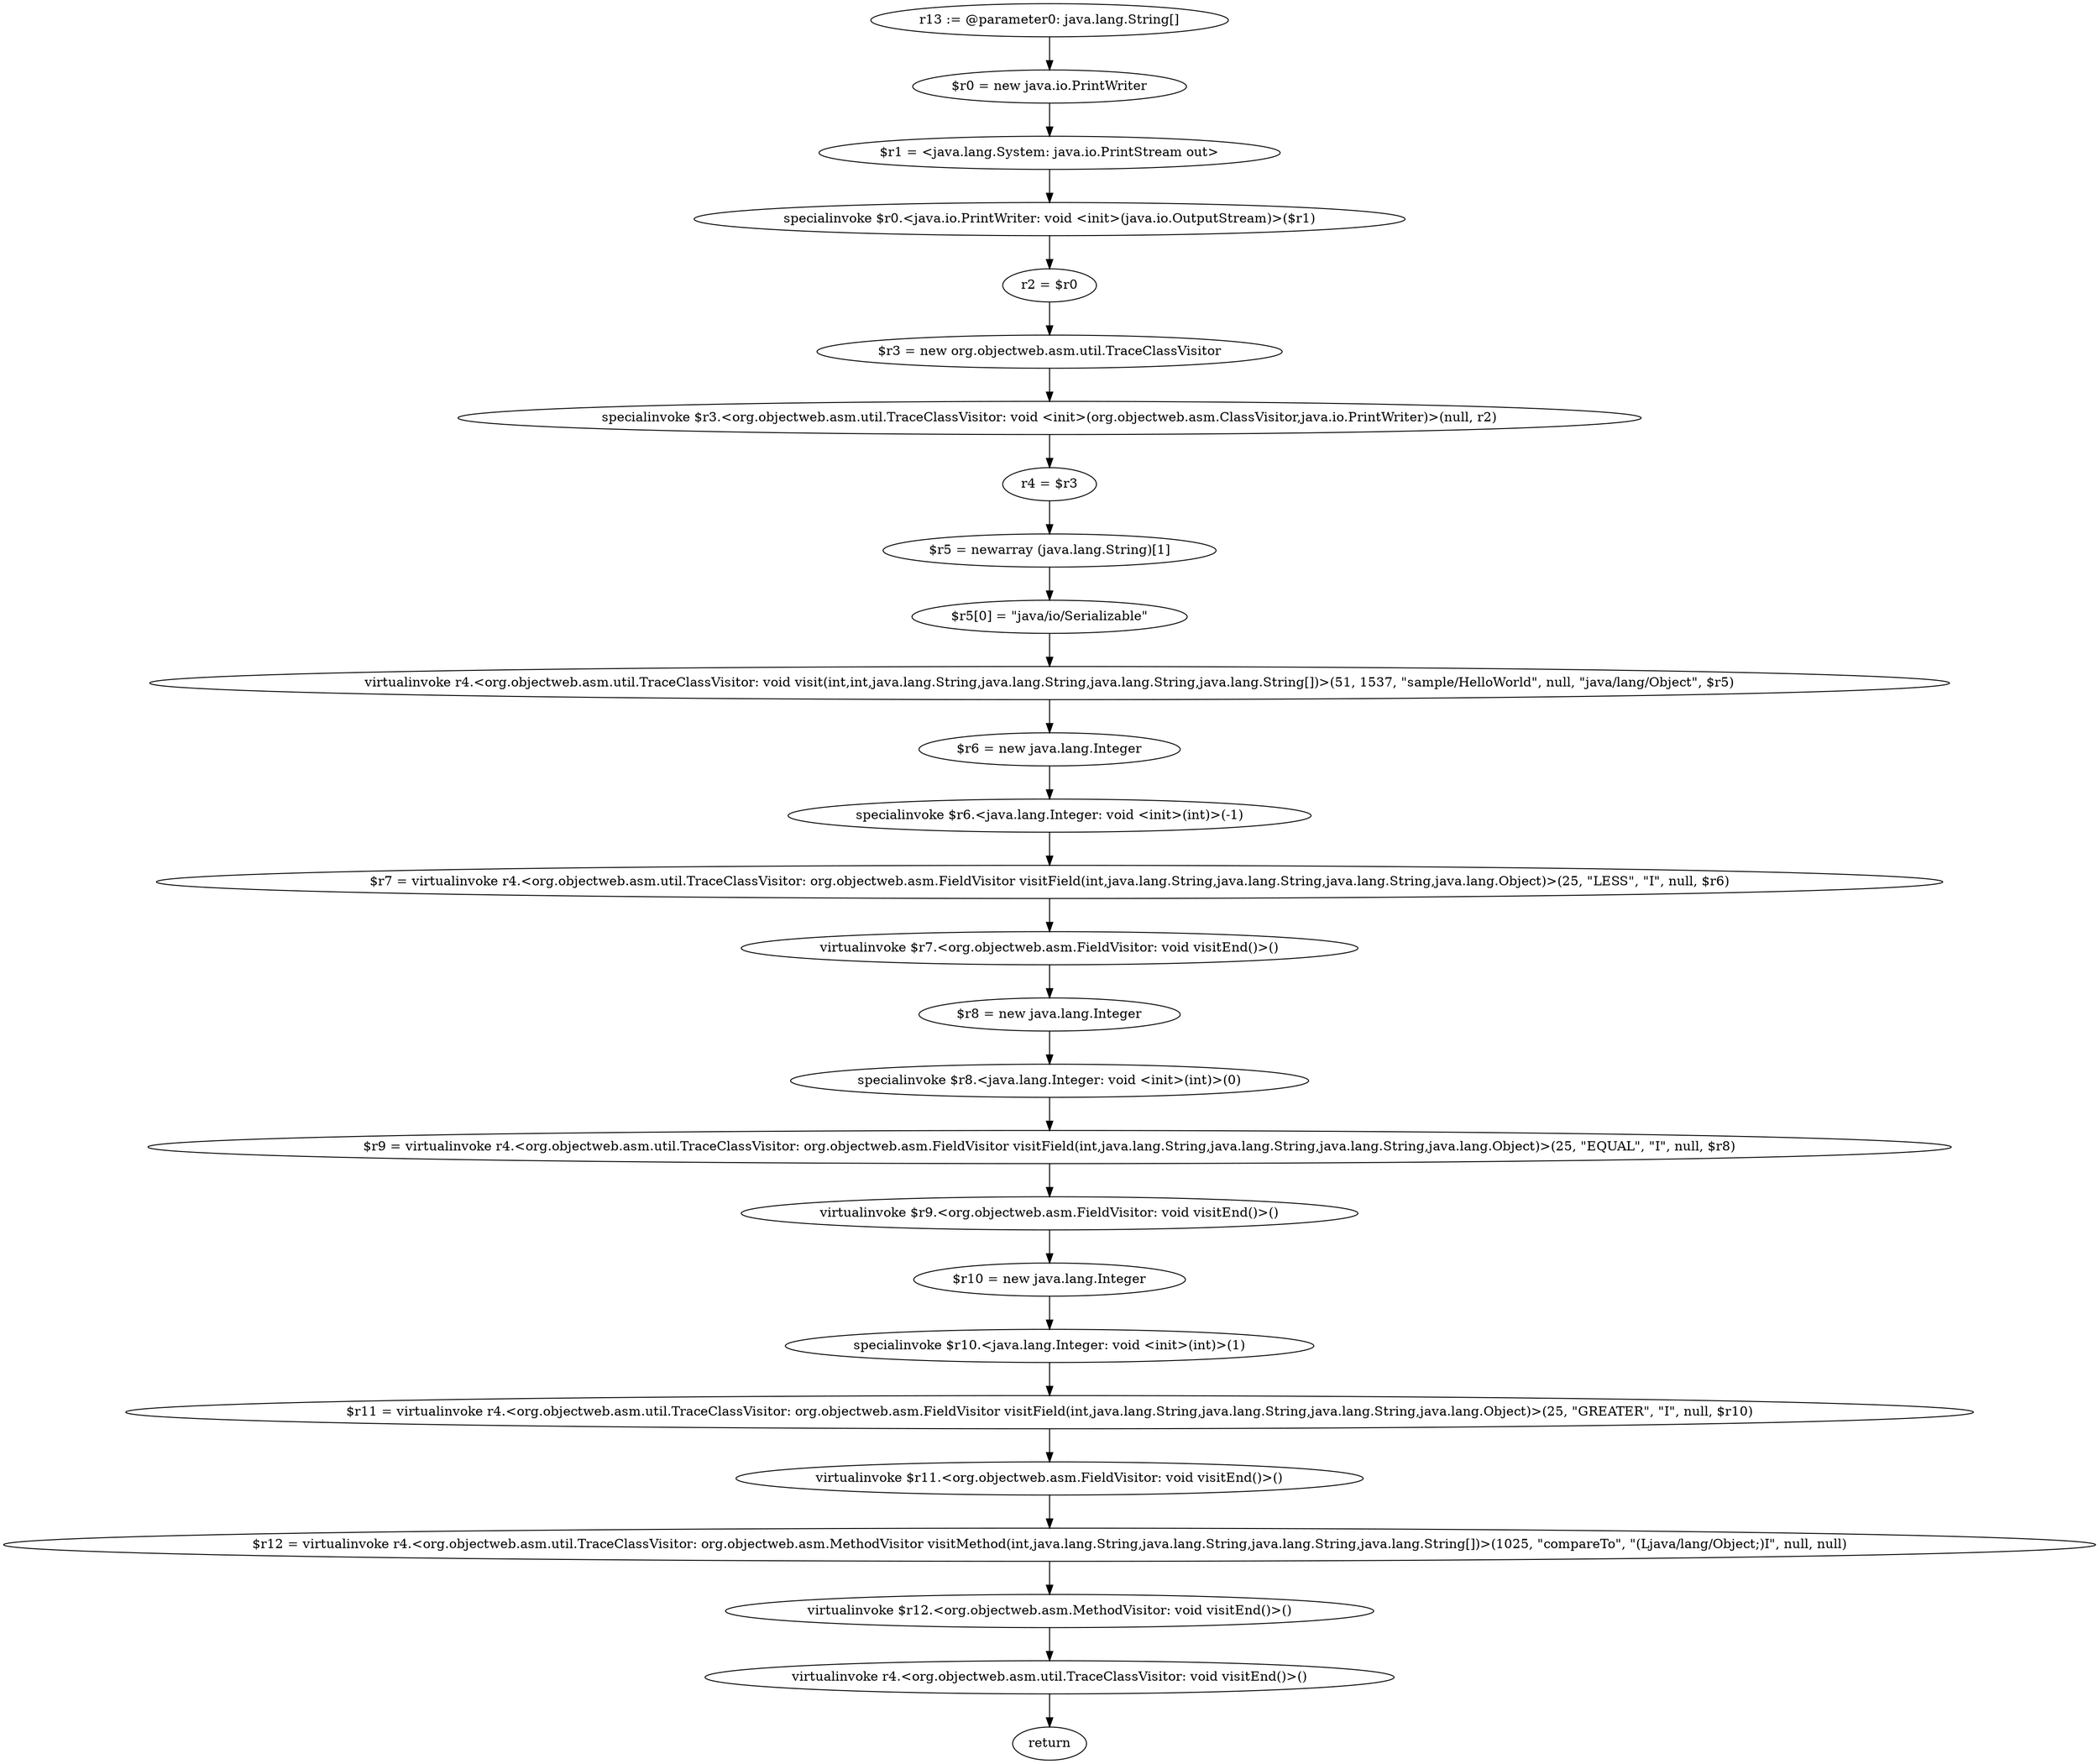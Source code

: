 digraph "unitGraph" {
    "r13 := @parameter0: java.lang.String[]"
    "$r0 = new java.io.PrintWriter"
    "$r1 = <java.lang.System: java.io.PrintStream out>"
    "specialinvoke $r0.<java.io.PrintWriter: void <init>(java.io.OutputStream)>($r1)"
    "r2 = $r0"
    "$r3 = new org.objectweb.asm.util.TraceClassVisitor"
    "specialinvoke $r3.<org.objectweb.asm.util.TraceClassVisitor: void <init>(org.objectweb.asm.ClassVisitor,java.io.PrintWriter)>(null, r2)"
    "r4 = $r3"
    "$r5 = newarray (java.lang.String)[1]"
    "$r5[0] = \"java/io/Serializable\""
    "virtualinvoke r4.<org.objectweb.asm.util.TraceClassVisitor: void visit(int,int,java.lang.String,java.lang.String,java.lang.String,java.lang.String[])>(51, 1537, \"sample/HelloWorld\", null, \"java/lang/Object\", $r5)"
    "$r6 = new java.lang.Integer"
    "specialinvoke $r6.<java.lang.Integer: void <init>(int)>(-1)"
    "$r7 = virtualinvoke r4.<org.objectweb.asm.util.TraceClassVisitor: org.objectweb.asm.FieldVisitor visitField(int,java.lang.String,java.lang.String,java.lang.String,java.lang.Object)>(25, \"LESS\", \"I\", null, $r6)"
    "virtualinvoke $r7.<org.objectweb.asm.FieldVisitor: void visitEnd()>()"
    "$r8 = new java.lang.Integer"
    "specialinvoke $r8.<java.lang.Integer: void <init>(int)>(0)"
    "$r9 = virtualinvoke r4.<org.objectweb.asm.util.TraceClassVisitor: org.objectweb.asm.FieldVisitor visitField(int,java.lang.String,java.lang.String,java.lang.String,java.lang.Object)>(25, \"EQUAL\", \"I\", null, $r8)"
    "virtualinvoke $r9.<org.objectweb.asm.FieldVisitor: void visitEnd()>()"
    "$r10 = new java.lang.Integer"
    "specialinvoke $r10.<java.lang.Integer: void <init>(int)>(1)"
    "$r11 = virtualinvoke r4.<org.objectweb.asm.util.TraceClassVisitor: org.objectweb.asm.FieldVisitor visitField(int,java.lang.String,java.lang.String,java.lang.String,java.lang.Object)>(25, \"GREATER\", \"I\", null, $r10)"
    "virtualinvoke $r11.<org.objectweb.asm.FieldVisitor: void visitEnd()>()"
    "$r12 = virtualinvoke r4.<org.objectweb.asm.util.TraceClassVisitor: org.objectweb.asm.MethodVisitor visitMethod(int,java.lang.String,java.lang.String,java.lang.String,java.lang.String[])>(1025, \"compareTo\", \"(Ljava/lang/Object;)I\", null, null)"
    "virtualinvoke $r12.<org.objectweb.asm.MethodVisitor: void visitEnd()>()"
    "virtualinvoke r4.<org.objectweb.asm.util.TraceClassVisitor: void visitEnd()>()"
    "return"
    "r13 := @parameter0: java.lang.String[]"->"$r0 = new java.io.PrintWriter";
    "$r0 = new java.io.PrintWriter"->"$r1 = <java.lang.System: java.io.PrintStream out>";
    "$r1 = <java.lang.System: java.io.PrintStream out>"->"specialinvoke $r0.<java.io.PrintWriter: void <init>(java.io.OutputStream)>($r1)";
    "specialinvoke $r0.<java.io.PrintWriter: void <init>(java.io.OutputStream)>($r1)"->"r2 = $r0";
    "r2 = $r0"->"$r3 = new org.objectweb.asm.util.TraceClassVisitor";
    "$r3 = new org.objectweb.asm.util.TraceClassVisitor"->"specialinvoke $r3.<org.objectweb.asm.util.TraceClassVisitor: void <init>(org.objectweb.asm.ClassVisitor,java.io.PrintWriter)>(null, r2)";
    "specialinvoke $r3.<org.objectweb.asm.util.TraceClassVisitor: void <init>(org.objectweb.asm.ClassVisitor,java.io.PrintWriter)>(null, r2)"->"r4 = $r3";
    "r4 = $r3"->"$r5 = newarray (java.lang.String)[1]";
    "$r5 = newarray (java.lang.String)[1]"->"$r5[0] = \"java/io/Serializable\"";
    "$r5[0] = \"java/io/Serializable\""->"virtualinvoke r4.<org.objectweb.asm.util.TraceClassVisitor: void visit(int,int,java.lang.String,java.lang.String,java.lang.String,java.lang.String[])>(51, 1537, \"sample/HelloWorld\", null, \"java/lang/Object\", $r5)";
    "virtualinvoke r4.<org.objectweb.asm.util.TraceClassVisitor: void visit(int,int,java.lang.String,java.lang.String,java.lang.String,java.lang.String[])>(51, 1537, \"sample/HelloWorld\", null, \"java/lang/Object\", $r5)"->"$r6 = new java.lang.Integer";
    "$r6 = new java.lang.Integer"->"specialinvoke $r6.<java.lang.Integer: void <init>(int)>(-1)";
    "specialinvoke $r6.<java.lang.Integer: void <init>(int)>(-1)"->"$r7 = virtualinvoke r4.<org.objectweb.asm.util.TraceClassVisitor: org.objectweb.asm.FieldVisitor visitField(int,java.lang.String,java.lang.String,java.lang.String,java.lang.Object)>(25, \"LESS\", \"I\", null, $r6)";
    "$r7 = virtualinvoke r4.<org.objectweb.asm.util.TraceClassVisitor: org.objectweb.asm.FieldVisitor visitField(int,java.lang.String,java.lang.String,java.lang.String,java.lang.Object)>(25, \"LESS\", \"I\", null, $r6)"->"virtualinvoke $r7.<org.objectweb.asm.FieldVisitor: void visitEnd()>()";
    "virtualinvoke $r7.<org.objectweb.asm.FieldVisitor: void visitEnd()>()"->"$r8 = new java.lang.Integer";
    "$r8 = new java.lang.Integer"->"specialinvoke $r8.<java.lang.Integer: void <init>(int)>(0)";
    "specialinvoke $r8.<java.lang.Integer: void <init>(int)>(0)"->"$r9 = virtualinvoke r4.<org.objectweb.asm.util.TraceClassVisitor: org.objectweb.asm.FieldVisitor visitField(int,java.lang.String,java.lang.String,java.lang.String,java.lang.Object)>(25, \"EQUAL\", \"I\", null, $r8)";
    "$r9 = virtualinvoke r4.<org.objectweb.asm.util.TraceClassVisitor: org.objectweb.asm.FieldVisitor visitField(int,java.lang.String,java.lang.String,java.lang.String,java.lang.Object)>(25, \"EQUAL\", \"I\", null, $r8)"->"virtualinvoke $r9.<org.objectweb.asm.FieldVisitor: void visitEnd()>()";
    "virtualinvoke $r9.<org.objectweb.asm.FieldVisitor: void visitEnd()>()"->"$r10 = new java.lang.Integer";
    "$r10 = new java.lang.Integer"->"specialinvoke $r10.<java.lang.Integer: void <init>(int)>(1)";
    "specialinvoke $r10.<java.lang.Integer: void <init>(int)>(1)"->"$r11 = virtualinvoke r4.<org.objectweb.asm.util.TraceClassVisitor: org.objectweb.asm.FieldVisitor visitField(int,java.lang.String,java.lang.String,java.lang.String,java.lang.Object)>(25, \"GREATER\", \"I\", null, $r10)";
    "$r11 = virtualinvoke r4.<org.objectweb.asm.util.TraceClassVisitor: org.objectweb.asm.FieldVisitor visitField(int,java.lang.String,java.lang.String,java.lang.String,java.lang.Object)>(25, \"GREATER\", \"I\", null, $r10)"->"virtualinvoke $r11.<org.objectweb.asm.FieldVisitor: void visitEnd()>()";
    "virtualinvoke $r11.<org.objectweb.asm.FieldVisitor: void visitEnd()>()"->"$r12 = virtualinvoke r4.<org.objectweb.asm.util.TraceClassVisitor: org.objectweb.asm.MethodVisitor visitMethod(int,java.lang.String,java.lang.String,java.lang.String,java.lang.String[])>(1025, \"compareTo\", \"(Ljava/lang/Object;)I\", null, null)";
    "$r12 = virtualinvoke r4.<org.objectweb.asm.util.TraceClassVisitor: org.objectweb.asm.MethodVisitor visitMethod(int,java.lang.String,java.lang.String,java.lang.String,java.lang.String[])>(1025, \"compareTo\", \"(Ljava/lang/Object;)I\", null, null)"->"virtualinvoke $r12.<org.objectweb.asm.MethodVisitor: void visitEnd()>()";
    "virtualinvoke $r12.<org.objectweb.asm.MethodVisitor: void visitEnd()>()"->"virtualinvoke r4.<org.objectweb.asm.util.TraceClassVisitor: void visitEnd()>()";
    "virtualinvoke r4.<org.objectweb.asm.util.TraceClassVisitor: void visitEnd()>()"->"return";
}
